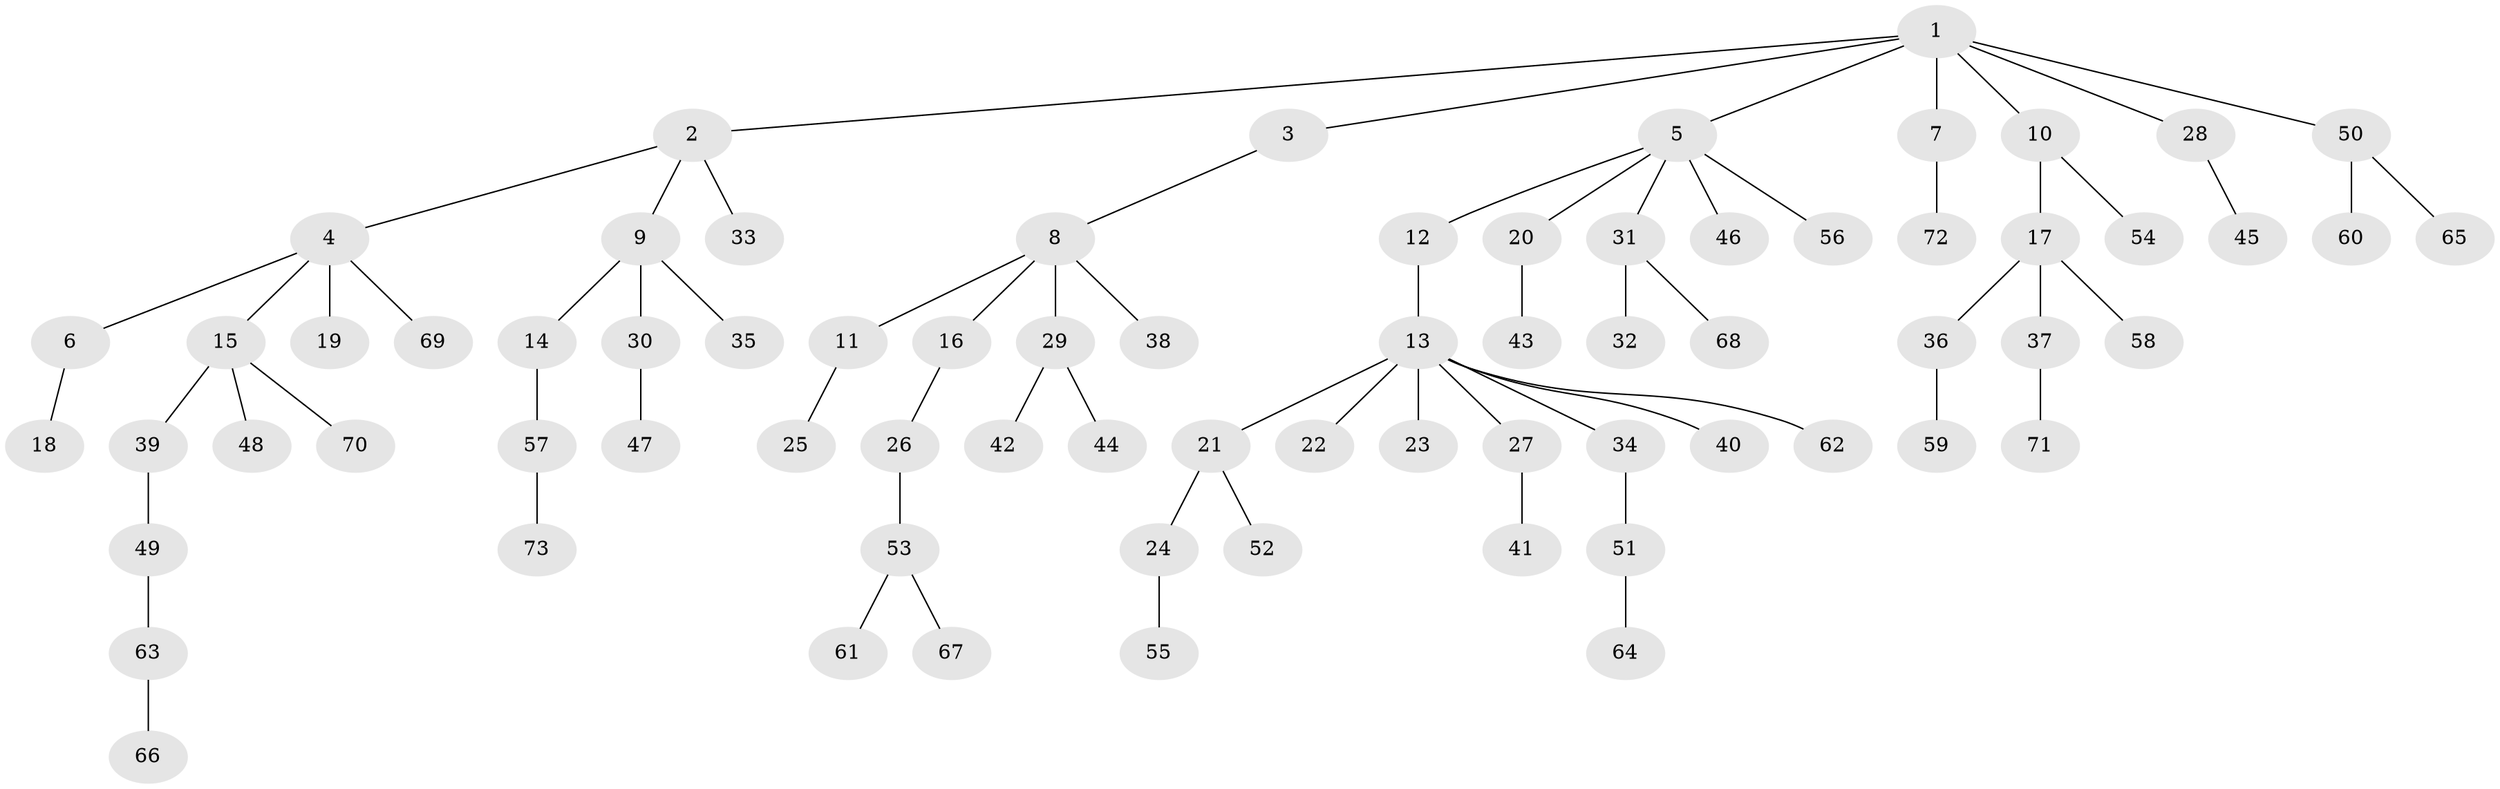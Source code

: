 // Generated by graph-tools (version 1.1) at 2025/11/02/27/25 16:11:29]
// undirected, 73 vertices, 72 edges
graph export_dot {
graph [start="1"]
  node [color=gray90,style=filled];
  1;
  2;
  3;
  4;
  5;
  6;
  7;
  8;
  9;
  10;
  11;
  12;
  13;
  14;
  15;
  16;
  17;
  18;
  19;
  20;
  21;
  22;
  23;
  24;
  25;
  26;
  27;
  28;
  29;
  30;
  31;
  32;
  33;
  34;
  35;
  36;
  37;
  38;
  39;
  40;
  41;
  42;
  43;
  44;
  45;
  46;
  47;
  48;
  49;
  50;
  51;
  52;
  53;
  54;
  55;
  56;
  57;
  58;
  59;
  60;
  61;
  62;
  63;
  64;
  65;
  66;
  67;
  68;
  69;
  70;
  71;
  72;
  73;
  1 -- 2;
  1 -- 3;
  1 -- 5;
  1 -- 7;
  1 -- 10;
  1 -- 28;
  1 -- 50;
  2 -- 4;
  2 -- 9;
  2 -- 33;
  3 -- 8;
  4 -- 6;
  4 -- 15;
  4 -- 19;
  4 -- 69;
  5 -- 12;
  5 -- 20;
  5 -- 31;
  5 -- 46;
  5 -- 56;
  6 -- 18;
  7 -- 72;
  8 -- 11;
  8 -- 16;
  8 -- 29;
  8 -- 38;
  9 -- 14;
  9 -- 30;
  9 -- 35;
  10 -- 17;
  10 -- 54;
  11 -- 25;
  12 -- 13;
  13 -- 21;
  13 -- 22;
  13 -- 23;
  13 -- 27;
  13 -- 34;
  13 -- 40;
  13 -- 62;
  14 -- 57;
  15 -- 39;
  15 -- 48;
  15 -- 70;
  16 -- 26;
  17 -- 36;
  17 -- 37;
  17 -- 58;
  20 -- 43;
  21 -- 24;
  21 -- 52;
  24 -- 55;
  26 -- 53;
  27 -- 41;
  28 -- 45;
  29 -- 42;
  29 -- 44;
  30 -- 47;
  31 -- 32;
  31 -- 68;
  34 -- 51;
  36 -- 59;
  37 -- 71;
  39 -- 49;
  49 -- 63;
  50 -- 60;
  50 -- 65;
  51 -- 64;
  53 -- 61;
  53 -- 67;
  57 -- 73;
  63 -- 66;
}
